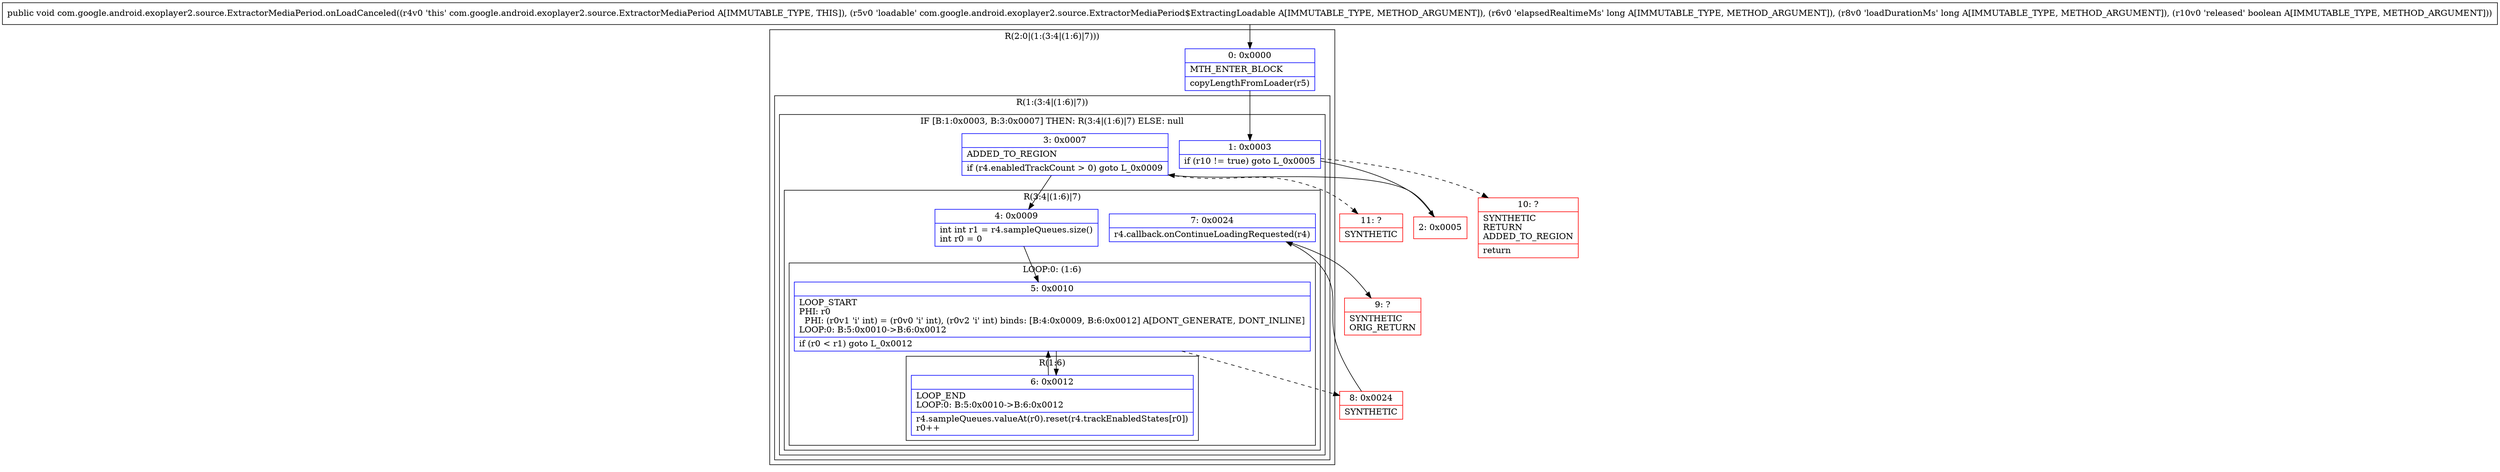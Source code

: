 digraph "CFG forcom.google.android.exoplayer2.source.ExtractorMediaPeriod.onLoadCanceled(Lcom\/google\/android\/exoplayer2\/source\/ExtractorMediaPeriod$ExtractingLoadable;JJZ)V" {
subgraph cluster_Region_316225385 {
label = "R(2:0|(1:(3:4|(1:6)|7)))";
node [shape=record,color=blue];
Node_0 [shape=record,label="{0\:\ 0x0000|MTH_ENTER_BLOCK\l|copyLengthFromLoader(r5)\l}"];
subgraph cluster_Region_1913812651 {
label = "R(1:(3:4|(1:6)|7))";
node [shape=record,color=blue];
subgraph cluster_IfRegion_303270264 {
label = "IF [B:1:0x0003, B:3:0x0007] THEN: R(3:4|(1:6)|7) ELSE: null";
node [shape=record,color=blue];
Node_1 [shape=record,label="{1\:\ 0x0003|if (r10 != true) goto L_0x0005\l}"];
Node_3 [shape=record,label="{3\:\ 0x0007|ADDED_TO_REGION\l|if (r4.enabledTrackCount \> 0) goto L_0x0009\l}"];
subgraph cluster_Region_255345718 {
label = "R(3:4|(1:6)|7)";
node [shape=record,color=blue];
Node_4 [shape=record,label="{4\:\ 0x0009|int int r1 = r4.sampleQueues.size()\lint r0 = 0\l}"];
subgraph cluster_LoopRegion_395341034 {
label = "LOOP:0: (1:6)";
node [shape=record,color=blue];
Node_5 [shape=record,label="{5\:\ 0x0010|LOOP_START\lPHI: r0 \l  PHI: (r0v1 'i' int) = (r0v0 'i' int), (r0v2 'i' int) binds: [B:4:0x0009, B:6:0x0012] A[DONT_GENERATE, DONT_INLINE]\lLOOP:0: B:5:0x0010\-\>B:6:0x0012\l|if (r0 \< r1) goto L_0x0012\l}"];
subgraph cluster_Region_1378969417 {
label = "R(1:6)";
node [shape=record,color=blue];
Node_6 [shape=record,label="{6\:\ 0x0012|LOOP_END\lLOOP:0: B:5:0x0010\-\>B:6:0x0012\l|r4.sampleQueues.valueAt(r0).reset(r4.trackEnabledStates[r0])\lr0++\l}"];
}
}
Node_7 [shape=record,label="{7\:\ 0x0024|r4.callback.onContinueLoadingRequested(r4)\l}"];
}
}
}
}
Node_2 [shape=record,color=red,label="{2\:\ 0x0005}"];
Node_8 [shape=record,color=red,label="{8\:\ 0x0024|SYNTHETIC\l}"];
Node_9 [shape=record,color=red,label="{9\:\ ?|SYNTHETIC\lORIG_RETURN\l}"];
Node_10 [shape=record,color=red,label="{10\:\ ?|SYNTHETIC\lRETURN\lADDED_TO_REGION\l|return\l}"];
Node_11 [shape=record,color=red,label="{11\:\ ?|SYNTHETIC\l}"];
MethodNode[shape=record,label="{public void com.google.android.exoplayer2.source.ExtractorMediaPeriod.onLoadCanceled((r4v0 'this' com.google.android.exoplayer2.source.ExtractorMediaPeriod A[IMMUTABLE_TYPE, THIS]), (r5v0 'loadable' com.google.android.exoplayer2.source.ExtractorMediaPeriod$ExtractingLoadable A[IMMUTABLE_TYPE, METHOD_ARGUMENT]), (r6v0 'elapsedRealtimeMs' long A[IMMUTABLE_TYPE, METHOD_ARGUMENT]), (r8v0 'loadDurationMs' long A[IMMUTABLE_TYPE, METHOD_ARGUMENT]), (r10v0 'released' boolean A[IMMUTABLE_TYPE, METHOD_ARGUMENT])) }"];
MethodNode -> Node_0;
Node_0 -> Node_1;
Node_1 -> Node_2;
Node_1 -> Node_10[style=dashed];
Node_3 -> Node_4;
Node_3 -> Node_11[style=dashed];
Node_4 -> Node_5;
Node_5 -> Node_6;
Node_5 -> Node_8[style=dashed];
Node_6 -> Node_5;
Node_7 -> Node_9;
Node_2 -> Node_3;
Node_8 -> Node_7;
}

